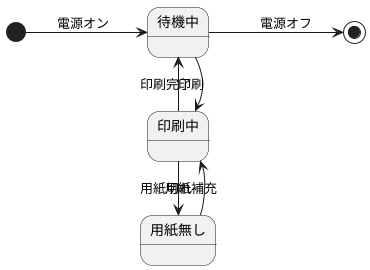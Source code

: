 @startuml 
left to right direction

[*] --> 待機中: 電源オン
待機中-->[*] :　電源オフ
待機中->印刷中: 印刷
待機中<-印刷中: 印刷完了
印刷中->用紙無し: 用紙切れ
印刷中<-用紙無し: 用紙補充
' 待機中--> 印刷中: 待機完了
' 印刷中->c
' c--> 用紙無し: 用紙がなくなる
' 用紙無し--> [*] 
' c--> [*] :　印刷完了
@enduml